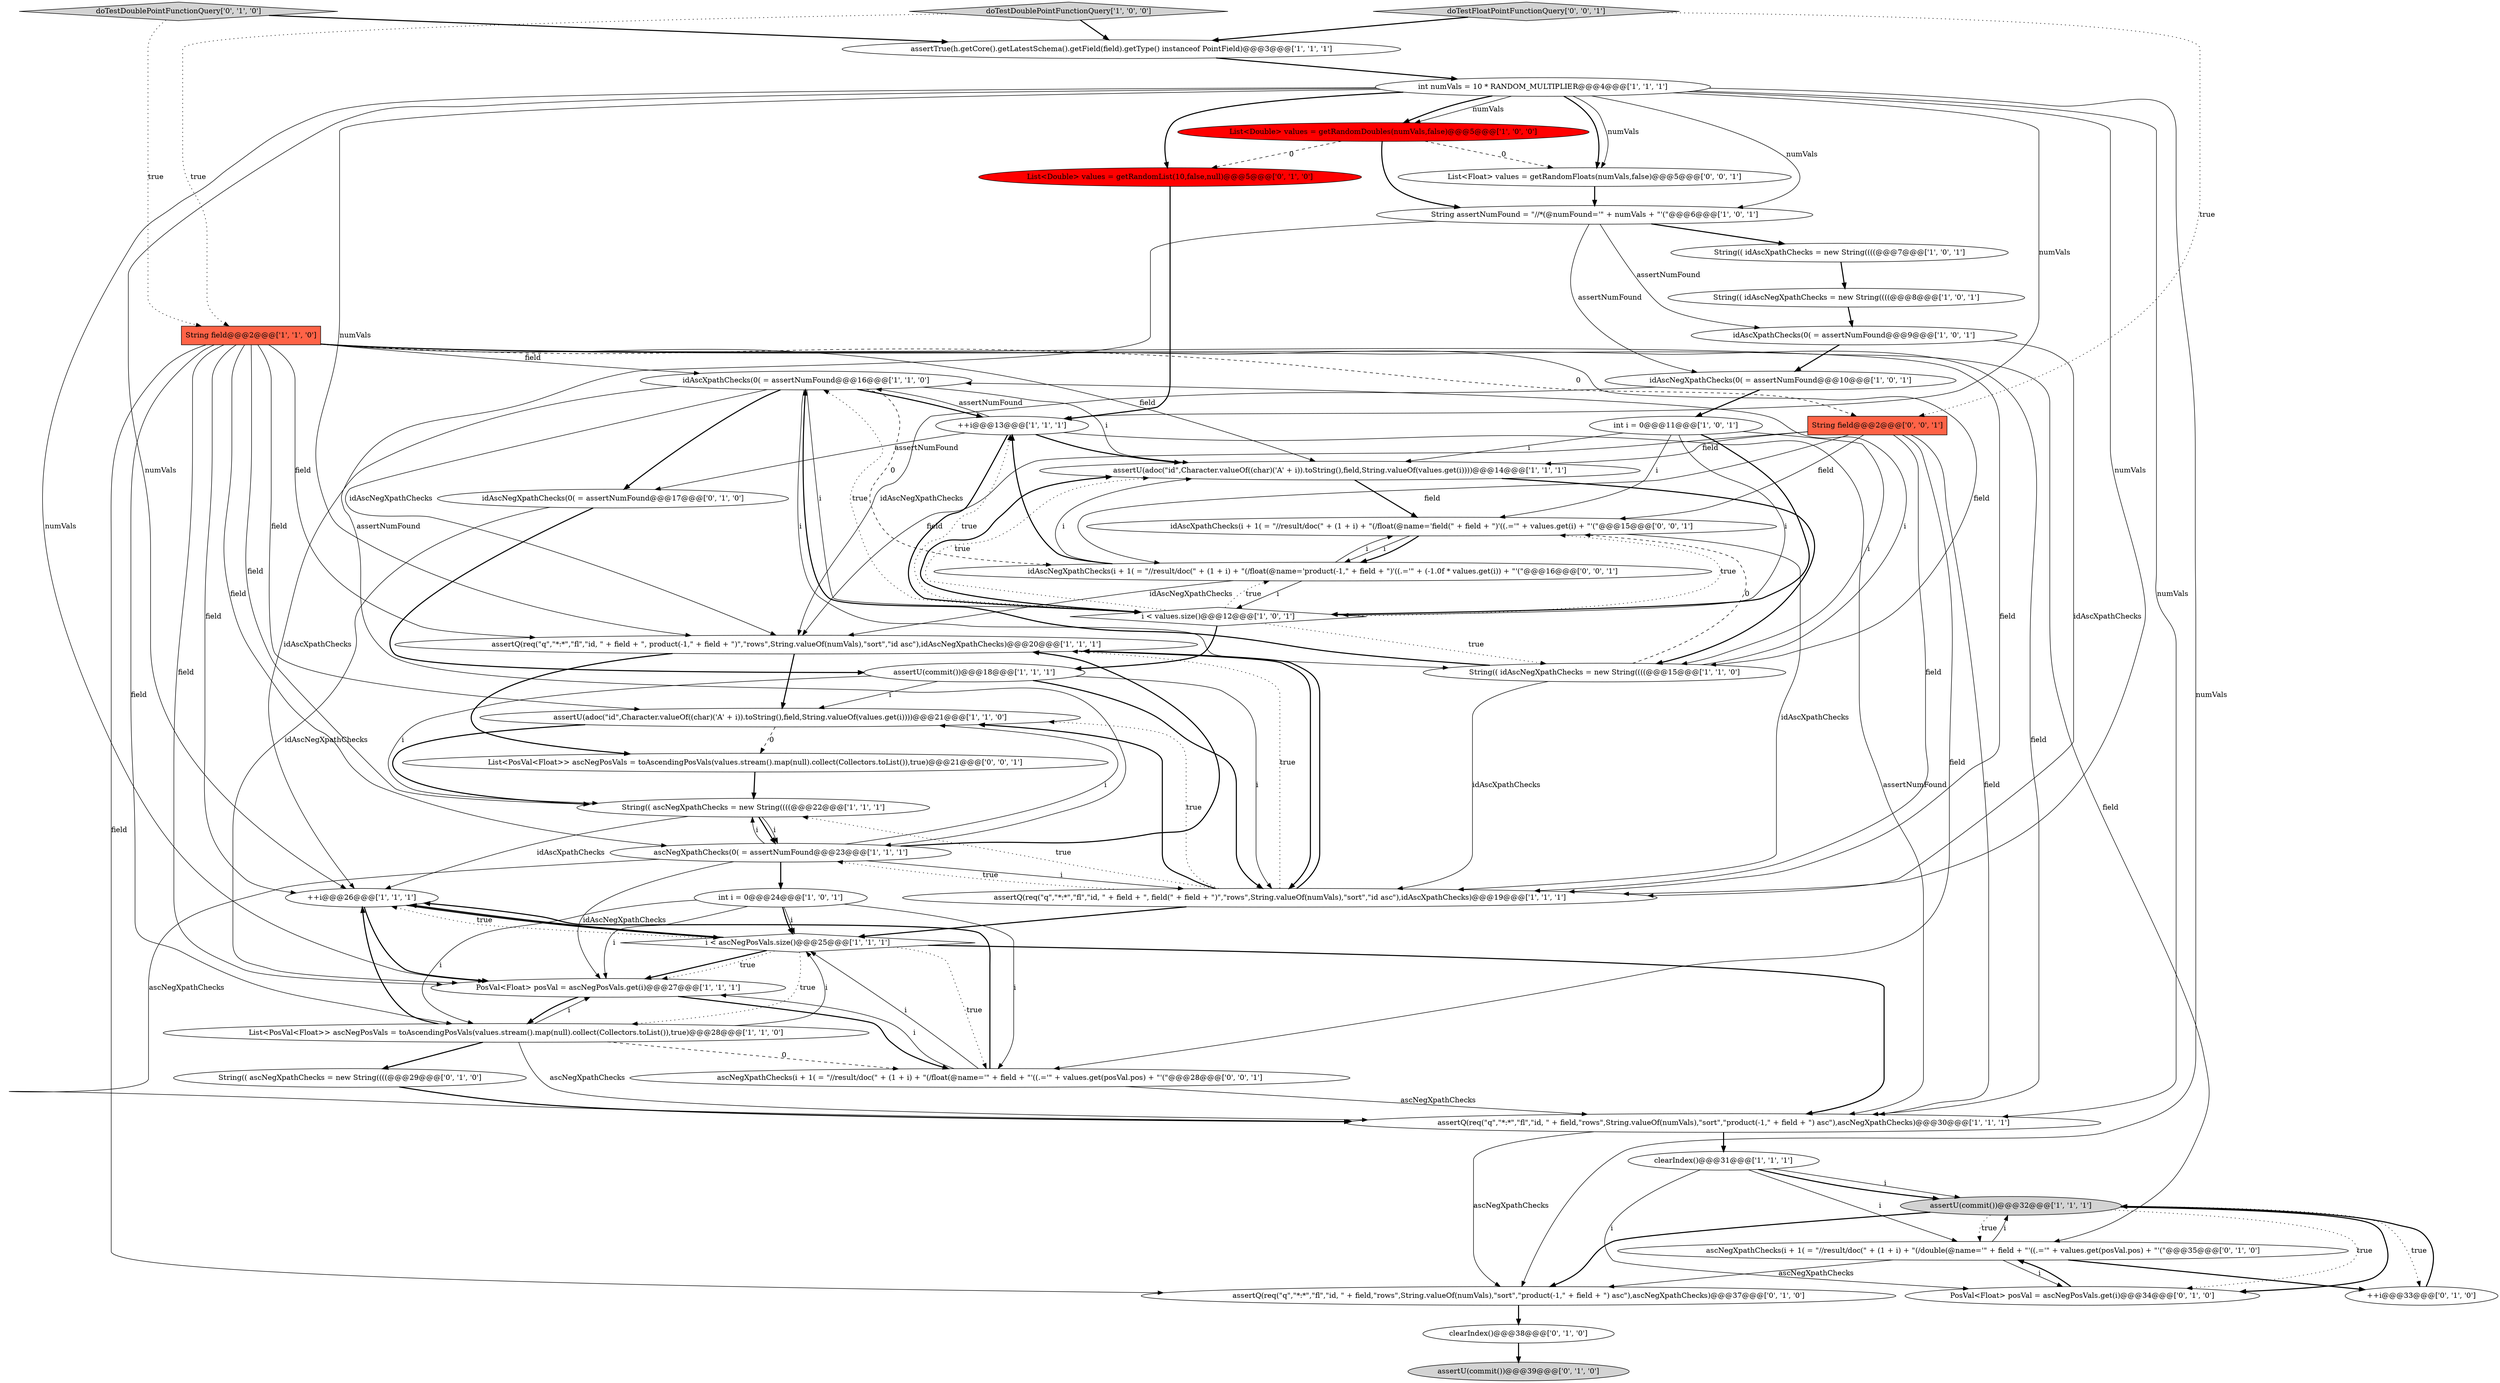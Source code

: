 digraph {
12 [style = filled, label = "assertQ(req(\"q\",\"*:*\",\"fl\",\"id, \" + field + \", product(-1,\" + field + \")\",\"rows\",String.valueOf(numVals),\"sort\",\"id asc\"),idAscNegXpathChecks)@@@20@@@['1', '1', '1']", fillcolor = white, shape = ellipse image = "AAA0AAABBB1BBB"];
16 [style = filled, label = "String assertNumFound = \"//*(@numFound='\" + numVals + \"'(\"@@@6@@@['1', '0', '1']", fillcolor = white, shape = ellipse image = "AAA0AAABBB1BBB"];
13 [style = filled, label = "++i@@@13@@@['1', '1', '1']", fillcolor = white, shape = ellipse image = "AAA0AAABBB1BBB"];
22 [style = filled, label = "String field@@@2@@@['1', '1', '0']", fillcolor = tomato, shape = box image = "AAA0AAABBB1BBB"];
2 [style = filled, label = "assertU(commit())@@@32@@@['1', '1', '1']", fillcolor = lightgray, shape = ellipse image = "AAA0AAABBB1BBB"];
44 [style = filled, label = "List<Float> values = getRandomFloats(numVals,false)@@@5@@@['0', '0', '1']", fillcolor = white, shape = ellipse image = "AAA0AAABBB3BBB"];
45 [style = filled, label = "doTestFloatPointFunctionQuery['0', '0', '1']", fillcolor = lightgray, shape = diamond image = "AAA0AAABBB3BBB"];
14 [style = filled, label = "int i = 0@@@24@@@['1', '0', '1']", fillcolor = white, shape = ellipse image = "AAA0AAABBB1BBB"];
3 [style = filled, label = "i < ascNegPosVals.size()@@@25@@@['1', '1', '1']", fillcolor = white, shape = diamond image = "AAA0AAABBB1BBB"];
19 [style = filled, label = "assertTrue(h.getCore().getLatestSchema().getField(field).getType() instanceof PointField)@@@3@@@['1', '1', '1']", fillcolor = white, shape = ellipse image = "AAA0AAABBB1BBB"];
4 [style = filled, label = "++i@@@26@@@['1', '1', '1']", fillcolor = white, shape = ellipse image = "AAA0AAABBB1BBB"];
25 [style = filled, label = "assertQ(req(\"q\",\"*:*\",\"fl\",\"id, \" + field,\"rows\",String.valueOf(numVals),\"sort\",\"product(-1,\" + field + \") asc\"),ascNegXpathChecks)@@@30@@@['1', '1', '1']", fillcolor = white, shape = ellipse image = "AAA0AAABBB1BBB"];
23 [style = filled, label = "List<Double> values = getRandomDoubles(numVals,false)@@@5@@@['1', '0', '0']", fillcolor = red, shape = ellipse image = "AAA1AAABBB1BBB"];
15 [style = filled, label = "ascNegXpathChecks(0( = assertNumFound@@@23@@@['1', '1', '1']", fillcolor = white, shape = ellipse image = "AAA0AAABBB1BBB"];
17 [style = filled, label = "idAscXpathChecks(0( = assertNumFound@@@16@@@['1', '1', '0']", fillcolor = white, shape = ellipse image = "AAA0AAABBB1BBB"];
24 [style = filled, label = "assertU(adoc(\"id\",Character.valueOf((char)('A' + i)).toString(),field,String.valueOf(values.get(i))))@@@14@@@['1', '1', '1']", fillcolor = white, shape = ellipse image = "AAA0AAABBB1BBB"];
42 [style = filled, label = "idAscNegXpathChecks(i + 1( = \"//result/doc(\" + (1 + i) + \"(/float(@name='product(-1,\" + field + \")'((.='\" + (-1.0f * values.get(i)) + \"'(\"@@@16@@@['0', '0', '1']", fillcolor = white, shape = ellipse image = "AAA0AAABBB3BBB"];
1 [style = filled, label = "List<PosVal<Float>> ascNegPosVals = toAscendingPosVals(values.stream().map(null).collect(Collectors.toList()),true)@@@28@@@['1', '1', '0']", fillcolor = white, shape = ellipse image = "AAA0AAABBB1BBB"];
0 [style = filled, label = "String(( idAscXpathChecks = new String((((@@@7@@@['1', '0', '1']", fillcolor = white, shape = ellipse image = "AAA0AAABBB1BBB"];
8 [style = filled, label = "assertU(adoc(\"id\",Character.valueOf((char)('A' + i)).toString(),field,String.valueOf(values.get(i))))@@@21@@@['1', '1', '0']", fillcolor = white, shape = ellipse image = "AAA0AAABBB1BBB"];
41 [style = filled, label = "ascNegXpathChecks(i + 1( = \"//result/doc(\" + (1 + i) + \"(/float(@name='\" + field + \"'((.='\" + values.get(posVal.pos) + \"'(\"@@@28@@@['0', '0', '1']", fillcolor = white, shape = ellipse image = "AAA0AAABBB3BBB"];
37 [style = filled, label = "List<Double> values = getRandomList(10,false,null)@@@5@@@['0', '1', '0']", fillcolor = red, shape = ellipse image = "AAA1AAABBB2BBB"];
38 [style = filled, label = "String(( ascNegXpathChecks = new String((((@@@29@@@['0', '1', '0']", fillcolor = white, shape = ellipse image = "AAA0AAABBB2BBB"];
30 [style = filled, label = "doTestDoublePointFunctionQuery['0', '1', '0']", fillcolor = lightgray, shape = diamond image = "AAA0AAABBB2BBB"];
29 [style = filled, label = "assertQ(req(\"q\",\"*:*\",\"fl\",\"id, \" + field + \", field(\" + field + \")\",\"rows\",String.valueOf(numVals),\"sort\",\"id asc\"),idAscXpathChecks)@@@19@@@['1', '1', '1']", fillcolor = white, shape = ellipse image = "AAA0AAABBB1BBB"];
21 [style = filled, label = "idAscXpathChecks(0( = assertNumFound@@@9@@@['1', '0', '1']", fillcolor = white, shape = ellipse image = "AAA0AAABBB1BBB"];
5 [style = filled, label = "i < values.size()@@@12@@@['1', '0', '1']", fillcolor = white, shape = diamond image = "AAA0AAABBB1BBB"];
34 [style = filled, label = "clearIndex()@@@38@@@['0', '1', '0']", fillcolor = white, shape = ellipse image = "AAA0AAABBB2BBB"];
39 [style = filled, label = "++i@@@33@@@['0', '1', '0']", fillcolor = white, shape = ellipse image = "AAA0AAABBB2BBB"];
7 [style = filled, label = "doTestDoublePointFunctionQuery['1', '0', '0']", fillcolor = lightgray, shape = diamond image = "AAA0AAABBB1BBB"];
46 [style = filled, label = "List<PosVal<Float>> ascNegPosVals = toAscendingPosVals(values.stream().map(null).collect(Collectors.toList()),true)@@@21@@@['0', '0', '1']", fillcolor = white, shape = ellipse image = "AAA0AAABBB3BBB"];
40 [style = filled, label = "idAscXpathChecks(i + 1( = \"//result/doc(\" + (1 + i) + \"(/float(@name='field(\" + field + \")'((.='\" + values.get(i) + \"'(\"@@@15@@@['0', '0', '1']", fillcolor = white, shape = ellipse image = "AAA0AAABBB3BBB"];
36 [style = filled, label = "ascNegXpathChecks(i + 1( = \"//result/doc(\" + (1 + i) + \"(/double(@name='\" + field + \"'((.='\" + values.get(posVal.pos) + \"'(\"@@@35@@@['0', '1', '0']", fillcolor = white, shape = ellipse image = "AAA0AAABBB2BBB"];
28 [style = filled, label = "idAscNegXpathChecks(0( = assertNumFound@@@10@@@['1', '0', '1']", fillcolor = white, shape = ellipse image = "AAA0AAABBB1BBB"];
26 [style = filled, label = "String(( ascNegXpathChecks = new String((((@@@22@@@['1', '1', '1']", fillcolor = white, shape = ellipse image = "AAA0AAABBB1BBB"];
33 [style = filled, label = "assertQ(req(\"q\",\"*:*\",\"fl\",\"id, \" + field,\"rows\",String.valueOf(numVals),\"sort\",\"product(-1,\" + field + \") asc\"),ascNegXpathChecks)@@@37@@@['0', '1', '0']", fillcolor = white, shape = ellipse image = "AAA0AAABBB2BBB"];
18 [style = filled, label = "assertU(commit())@@@18@@@['1', '1', '1']", fillcolor = white, shape = ellipse image = "AAA0AAABBB1BBB"];
32 [style = filled, label = "assertU(commit())@@@39@@@['0', '1', '0']", fillcolor = lightgray, shape = ellipse image = "AAA0AAABBB2BBB"];
10 [style = filled, label = "int numVals = 10 * RANDOM_MULTIPLIER@@@4@@@['1', '1', '1']", fillcolor = white, shape = ellipse image = "AAA0AAABBB1BBB"];
9 [style = filled, label = "clearIndex()@@@31@@@['1', '1', '1']", fillcolor = white, shape = ellipse image = "AAA0AAABBB1BBB"];
20 [style = filled, label = "int i = 0@@@11@@@['1', '0', '1']", fillcolor = white, shape = ellipse image = "AAA0AAABBB1BBB"];
27 [style = filled, label = "PosVal<Float> posVal = ascNegPosVals.get(i)@@@27@@@['1', '1', '1']", fillcolor = white, shape = ellipse image = "AAA0AAABBB1BBB"];
11 [style = filled, label = "String(( idAscNegXpathChecks = new String((((@@@8@@@['1', '0', '1']", fillcolor = white, shape = ellipse image = "AAA0AAABBB1BBB"];
6 [style = filled, label = "String(( idAscNegXpathChecks = new String((((@@@15@@@['1', '1', '0']", fillcolor = white, shape = ellipse image = "AAA0AAABBB1BBB"];
35 [style = filled, label = "idAscNegXpathChecks(0( = assertNumFound@@@17@@@['0', '1', '0']", fillcolor = white, shape = ellipse image = "AAA0AAABBB2BBB"];
31 [style = filled, label = "PosVal<Float> posVal = ascNegPosVals.get(i)@@@34@@@['0', '1', '0']", fillcolor = white, shape = ellipse image = "AAA0AAABBB2BBB"];
43 [style = filled, label = "String field@@@2@@@['0', '0', '1']", fillcolor = tomato, shape = box image = "AAA0AAABBB3BBB"];
40->29 [style = solid, label="idAscXpathChecks"];
14->3 [style = bold, label=""];
16->0 [style = bold, label=""];
28->20 [style = bold, label=""];
36->33 [style = solid, label="ascNegXpathChecks"];
22->1 [style = solid, label="field"];
41->27 [style = solid, label="i"];
9->2 [style = solid, label="i"];
22->25 [style = solid, label="field"];
40->42 [style = solid, label="i"];
15->27 [style = solid, label="idAscNegXpathChecks"];
29->26 [style = dotted, label="true"];
3->4 [style = bold, label=""];
21->28 [style = bold, label=""];
26->15 [style = solid, label="i"];
3->27 [style = bold, label=""];
29->8 [style = dotted, label="true"];
3->27 [style = dotted, label="true"];
5->24 [style = dotted, label="true"];
5->13 [style = dotted, label="true"];
14->27 [style = solid, label="i"];
15->26 [style = solid, label="i"];
3->41 [style = dotted, label="true"];
22->8 [style = solid, label="field"];
10->13 [style = solid, label="numVals"];
2->39 [style = dotted, label="true"];
10->27 [style = solid, label="numVals"];
10->33 [style = solid, label="numVals"];
26->15 [style = bold, label=""];
43->42 [style = solid, label="field"];
16->28 [style = solid, label="assertNumFound"];
34->32 [style = bold, label=""];
1->3 [style = solid, label="i"];
20->24 [style = solid, label="i"];
1->25 [style = solid, label="ascNegXpathChecks"];
42->24 [style = solid, label="i"];
45->43 [style = dotted, label="true"];
1->38 [style = bold, label=""];
17->35 [style = bold, label=""];
43->40 [style = solid, label="field"];
2->31 [style = bold, label=""];
42->5 [style = solid, label="i"];
4->3 [style = bold, label=""];
1->4 [style = bold, label=""];
43->41 [style = solid, label="field"];
35->18 [style = bold, label=""];
9->2 [style = bold, label=""];
22->43 [style = dashed, label="0"];
36->31 [style = solid, label="i"];
41->4 [style = bold, label=""];
5->6 [style = dotted, label="true"];
24->40 [style = bold, label=""];
41->3 [style = solid, label="i"];
8->46 [style = dashed, label="0"];
15->29 [style = solid, label="i"];
25->33 [style = solid, label="ascNegXpathChecks"];
17->5 [style = solid, label="i"];
21->29 [style = solid, label="idAscXpathChecks"];
30->19 [style = bold, label=""];
12->29 [style = bold, label=""];
44->16 [style = bold, label=""];
10->44 [style = bold, label=""];
10->23 [style = solid, label="numVals"];
5->42 [style = dotted, label="true"];
22->26 [style = solid, label="field"];
10->44 [style = solid, label="numVals"];
22->12 [style = solid, label="field"];
10->29 [style = solid, label="numVals"];
13->5 [style = bold, label=""];
2->33 [style = bold, label=""];
38->25 [style = bold, label=""];
15->12 [style = bold, label=""];
22->33 [style = solid, label="field"];
43->25 [style = solid, label="field"];
37->13 [style = bold, label=""];
7->22 [style = dotted, label="true"];
3->1 [style = dotted, label="true"];
10->12 [style = solid, label="numVals"];
43->24 [style = solid, label="field"];
20->40 [style = solid, label="i"];
18->8 [style = solid, label="i"];
36->2 [style = solid, label="i"];
6->17 [style = bold, label=""];
13->24 [style = bold, label=""];
15->14 [style = bold, label=""];
22->29 [style = solid, label="field"];
10->25 [style = solid, label="numVals"];
22->27 [style = solid, label="field"];
11->21 [style = bold, label=""];
25->9 [style = bold, label=""];
0->11 [style = bold, label=""];
31->36 [style = bold, label=""];
19->10 [style = bold, label=""];
5->18 [style = bold, label=""];
6->40 [style = dashed, label="0"];
14->41 [style = solid, label="i"];
17->42 [style = dashed, label="0"];
22->15 [style = solid, label="field"];
14->3 [style = solid, label="i"];
36->39 [style = bold, label=""];
23->37 [style = dashed, label="0"];
6->29 [style = solid, label="idAscXpathChecks"];
12->46 [style = bold, label=""];
10->23 [style = bold, label=""];
12->8 [style = bold, label=""];
5->24 [style = bold, label=""];
39->2 [style = bold, label=""];
15->25 [style = solid, label="ascNegXpathChecks"];
17->24 [style = solid, label="i"];
35->27 [style = solid, label="idAscNegXpathChecks"];
15->8 [style = solid, label="i"];
22->4 [style = solid, label="field"];
17->13 [style = bold, label=""];
16->21 [style = solid, label="assertNumFound"];
2->36 [style = dotted, label="true"];
17->4 [style = solid, label="idAscXpathChecks"];
22->24 [style = solid, label="field"];
28->12 [style = solid, label="idAscNegXpathChecks"];
7->19 [style = bold, label=""];
20->6 [style = solid, label="i"];
10->37 [style = bold, label=""];
5->17 [style = dotted, label="true"];
29->8 [style = bold, label=""];
20->5 [style = solid, label="i"];
23->16 [style = bold, label=""];
1->27 [style = solid, label="i"];
27->1 [style = bold, label=""];
42->13 [style = bold, label=""];
26->4 [style = solid, label="idAscXpathChecks"];
5->40 [style = dotted, label="true"];
42->40 [style = solid, label="i"];
3->25 [style = bold, label=""];
17->6 [style = solid, label="i"];
22->36 [style = solid, label="field"];
43->12 [style = solid, label="field"];
29->3 [style = bold, label=""];
3->4 [style = dotted, label="true"];
13->35 [style = solid, label="assertNumFound"];
18->29 [style = solid, label="i"];
29->12 [style = dotted, label="true"];
1->41 [style = dashed, label="0"];
43->29 [style = solid, label="field"];
29->15 [style = dotted, label="true"];
2->31 [style = dotted, label="true"];
42->12 [style = solid, label="idAscNegXpathChecks"];
22->6 [style = solid, label="field"];
9->36 [style = solid, label="i"];
16->15 [style = solid, label="assertNumFound"];
41->25 [style = solid, label="ascNegXpathChecks"];
20->5 [style = bold, label=""];
13->25 [style = solid, label="assertNumFound"];
17->12 [style = solid, label="idAscNegXpathChecks"];
18->29 [style = bold, label=""];
29->12 [style = bold, label=""];
18->26 [style = solid, label="i"];
13->17 [style = solid, label="assertNumFound"];
46->26 [style = bold, label=""];
23->44 [style = dashed, label="0"];
6->17 [style = solid, label="i"];
45->19 [style = bold, label=""];
4->27 [style = bold, label=""];
14->1 [style = solid, label="i"];
27->41 [style = bold, label=""];
10->4 [style = solid, label="numVals"];
24->6 [style = bold, label=""];
30->22 [style = dotted, label="true"];
33->34 [style = bold, label=""];
40->42 [style = bold, label=""];
22->17 [style = solid, label="field"];
10->16 [style = solid, label="numVals"];
8->26 [style = bold, label=""];
9->31 [style = solid, label="i"];
}
